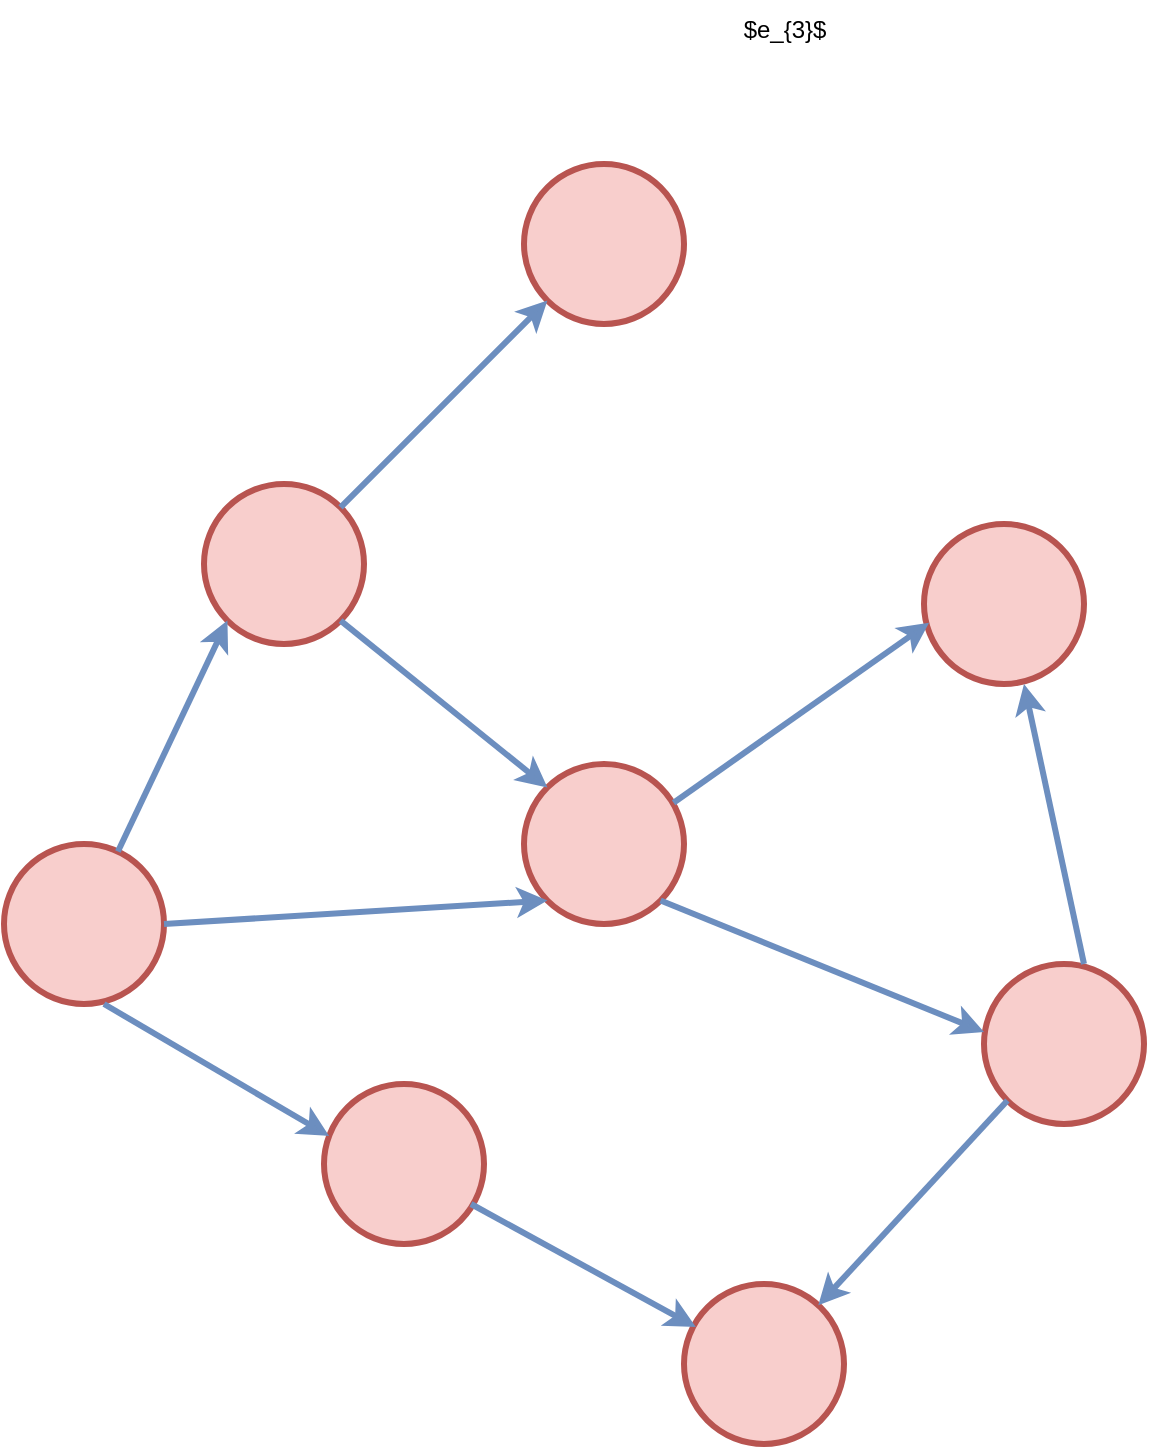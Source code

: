 <mxfile version="22.1.3" type="github">
  <diagram name="第 1 页" id="rlkv4i2bafHVCDTdPs53">
    <mxGraphModel dx="1687" dy="936" grid="1" gridSize="10" guides="1" tooltips="1" connect="1" arrows="1" fold="1" page="1" pageScale="1" pageWidth="3300" pageHeight="4681" math="0" shadow="0">
      <root>
        <mxCell id="0" />
        <mxCell id="1" parent="0" />
        <mxCell id="vORETzdW6v6Aht2w0zbS-1" value="" style="ellipse;whiteSpace=wrap;html=1;aspect=fixed;strokeWidth=3;fillColor=#f8cecc;strokeColor=#b85450;" vertex="1" parent="1">
          <mxGeometry x="280" y="800" width="80" height="80" as="geometry" />
        </mxCell>
        <mxCell id="vORETzdW6v6Aht2w0zbS-2" value="" style="ellipse;whiteSpace=wrap;html=1;aspect=fixed;strokeWidth=3;fillColor=#f8cecc;strokeColor=#b85450;" vertex="1" parent="1">
          <mxGeometry x="380" y="620" width="80" height="80" as="geometry" />
        </mxCell>
        <mxCell id="vORETzdW6v6Aht2w0zbS-3" value="" style="ellipse;whiteSpace=wrap;html=1;aspect=fixed;strokeWidth=3;fillColor=#f8cecc;strokeColor=#b85450;" vertex="1" parent="1">
          <mxGeometry x="540" y="460" width="80" height="80" as="geometry" />
        </mxCell>
        <mxCell id="vORETzdW6v6Aht2w0zbS-4" value="" style="ellipse;whiteSpace=wrap;html=1;aspect=fixed;strokeWidth=3;fillColor=#f8cecc;strokeColor=#b85450;" vertex="1" parent="1">
          <mxGeometry x="540" y="760" width="80" height="80" as="geometry" />
        </mxCell>
        <mxCell id="vORETzdW6v6Aht2w0zbS-5" value="" style="ellipse;whiteSpace=wrap;html=1;aspect=fixed;strokeWidth=3;fillColor=#f8cecc;strokeColor=#b85450;" vertex="1" parent="1">
          <mxGeometry x="740" y="640" width="80" height="80" as="geometry" />
        </mxCell>
        <mxCell id="vORETzdW6v6Aht2w0zbS-6" value="" style="ellipse;whiteSpace=wrap;html=1;aspect=fixed;strokeWidth=3;fillColor=#f8cecc;strokeColor=#b85450;" vertex="1" parent="1">
          <mxGeometry x="770" y="860" width="80" height="80" as="geometry" />
        </mxCell>
        <mxCell id="vORETzdW6v6Aht2w0zbS-7" value="" style="ellipse;whiteSpace=wrap;html=1;aspect=fixed;strokeWidth=3;fillColor=#f8cecc;strokeColor=#b85450;" vertex="1" parent="1">
          <mxGeometry x="440" y="920" width="80" height="80" as="geometry" />
        </mxCell>
        <mxCell id="vORETzdW6v6Aht2w0zbS-8" value="" style="ellipse;whiteSpace=wrap;html=1;aspect=fixed;strokeWidth=3;fillColor=#f8cecc;strokeColor=#b85450;" vertex="1" parent="1">
          <mxGeometry x="620" y="1020" width="80" height="80" as="geometry" />
        </mxCell>
        <mxCell id="vORETzdW6v6Aht2w0zbS-10" value="" style="endArrow=classic;html=1;rounded=0;entryX=0;entryY=1;entryDx=0;entryDy=0;exitX=0.712;exitY=0.047;exitDx=0;exitDy=0;exitPerimeter=0;strokeWidth=3;fillColor=#dae8fc;strokeColor=#6c8ebf;" edge="1" parent="1" source="vORETzdW6v6Aht2w0zbS-1" target="vORETzdW6v6Aht2w0zbS-2">
          <mxGeometry width="50" height="50" relative="1" as="geometry">
            <mxPoint x="340" y="800" as="sourcePoint" />
            <mxPoint x="370" y="750" as="targetPoint" />
          </mxGeometry>
        </mxCell>
        <mxCell id="vORETzdW6v6Aht2w0zbS-11" value="" style="endArrow=classic;html=1;rounded=0;entryX=0;entryY=1;entryDx=0;entryDy=0;exitX=1;exitY=0;exitDx=0;exitDy=0;strokeWidth=3;fillColor=#dae8fc;strokeColor=#6c8ebf;" edge="1" parent="1" source="vORETzdW6v6Aht2w0zbS-2" target="vORETzdW6v6Aht2w0zbS-3">
          <mxGeometry width="50" height="50" relative="1" as="geometry">
            <mxPoint x="460" y="610" as="sourcePoint" />
            <mxPoint x="500" y="570" as="targetPoint" />
          </mxGeometry>
        </mxCell>
        <mxCell id="vORETzdW6v6Aht2w0zbS-12" value="" style="endArrow=classic;html=1;rounded=0;entryX=0;entryY=0;entryDx=0;entryDy=0;exitX=1;exitY=1;exitDx=0;exitDy=0;strokeWidth=3;fillColor=#dae8fc;strokeColor=#6c8ebf;" edge="1" parent="1" source="vORETzdW6v6Aht2w0zbS-2" target="vORETzdW6v6Aht2w0zbS-4">
          <mxGeometry width="50" height="50" relative="1" as="geometry">
            <mxPoint x="450" y="690" as="sourcePoint" />
            <mxPoint x="500" y="640" as="targetPoint" />
          </mxGeometry>
        </mxCell>
        <mxCell id="vORETzdW6v6Aht2w0zbS-13" value="" style="endArrow=classic;html=1;rounded=0;entryX=0;entryY=1;entryDx=0;entryDy=0;strokeWidth=3;fillColor=#dae8fc;strokeColor=#6c8ebf;" edge="1" parent="1" target="vORETzdW6v6Aht2w0zbS-4">
          <mxGeometry width="50" height="50" relative="1" as="geometry">
            <mxPoint x="360" y="840" as="sourcePoint" />
            <mxPoint x="410" y="790" as="targetPoint" />
          </mxGeometry>
        </mxCell>
        <mxCell id="vORETzdW6v6Aht2w0zbS-14" value="" style="endArrow=classic;html=1;rounded=0;entryX=0.032;entryY=0.325;entryDx=0;entryDy=0;entryPerimeter=0;strokeWidth=3;fillColor=#dae8fc;strokeColor=#6c8ebf;" edge="1" parent="1" target="vORETzdW6v6Aht2w0zbS-7">
          <mxGeometry width="50" height="50" relative="1" as="geometry">
            <mxPoint x="330" y="880" as="sourcePoint" />
            <mxPoint x="380" y="830" as="targetPoint" />
          </mxGeometry>
        </mxCell>
        <mxCell id="vORETzdW6v6Aht2w0zbS-15" value="" style="endArrow=classic;html=1;rounded=0;entryX=0.074;entryY=0.269;entryDx=0;entryDy=0;entryPerimeter=0;strokeWidth=3;fillColor=#dae8fc;strokeColor=#6c8ebf;" edge="1" parent="1" target="vORETzdW6v6Aht2w0zbS-8">
          <mxGeometry width="50" height="50" relative="1" as="geometry">
            <mxPoint x="513.5" y="980" as="sourcePoint" />
            <mxPoint x="620" y="1040" as="targetPoint" />
          </mxGeometry>
        </mxCell>
        <mxCell id="vORETzdW6v6Aht2w0zbS-17" value="" style="endArrow=classic;html=1;rounded=0;exitX=0;exitY=1;exitDx=0;exitDy=0;strokeWidth=3;fillColor=#dae8fc;strokeColor=#6c8ebf;" edge="1" parent="1" source="vORETzdW6v6Aht2w0zbS-6" target="vORETzdW6v6Aht2w0zbS-8">
          <mxGeometry width="50" height="50" relative="1" as="geometry">
            <mxPoint x="790" y="940" as="sourcePoint" />
            <mxPoint x="840" y="890" as="targetPoint" />
          </mxGeometry>
        </mxCell>
        <mxCell id="vORETzdW6v6Aht2w0zbS-18" value="" style="endArrow=classic;html=1;rounded=0;entryX=0.032;entryY=0.617;entryDx=0;entryDy=0;entryPerimeter=0;exitX=0.935;exitY=0.242;exitDx=0;exitDy=0;exitPerimeter=0;strokeWidth=3;fillColor=#dae8fc;strokeColor=#6c8ebf;" edge="1" parent="1" source="vORETzdW6v6Aht2w0zbS-4" target="vORETzdW6v6Aht2w0zbS-5">
          <mxGeometry width="50" height="50" relative="1" as="geometry">
            <mxPoint x="610" y="780" as="sourcePoint" />
            <mxPoint x="660" y="730" as="targetPoint" />
          </mxGeometry>
        </mxCell>
        <mxCell id="vORETzdW6v6Aht2w0zbS-19" value="" style="endArrow=classic;html=1;rounded=0;exitX=0.935;exitY=0.242;exitDx=0;exitDy=0;exitPerimeter=0;strokeWidth=3;fillColor=#dae8fc;strokeColor=#6c8ebf;" edge="1" parent="1">
          <mxGeometry width="50" height="50" relative="1" as="geometry">
            <mxPoint x="820" y="860" as="sourcePoint" />
            <mxPoint x="790" y="720" as="targetPoint" />
          </mxGeometry>
        </mxCell>
        <mxCell id="vORETzdW6v6Aht2w0zbS-20" value="" style="endArrow=classic;html=1;rounded=0;exitX=1;exitY=1;exitDx=0;exitDy=0;strokeWidth=3;fillColor=#dae8fc;strokeColor=#6c8ebf;" edge="1" parent="1" source="vORETzdW6v6Aht2w0zbS-4">
          <mxGeometry width="50" height="50" relative="1" as="geometry">
            <mxPoint x="620" y="830" as="sourcePoint" />
            <mxPoint x="770" y="894" as="targetPoint" />
          </mxGeometry>
        </mxCell>
        <mxCell id="vORETzdW6v6Aht2w0zbS-25" value="$e_{3}$" style="text;html=1;align=center;verticalAlign=middle;resizable=0;points=[];autosize=1;strokeColor=none;fillColor=none;" vertex="1" parent="1">
          <mxGeometry x="640" y="378" width="60" height="30" as="geometry" />
        </mxCell>
      </root>
    </mxGraphModel>
  </diagram>
</mxfile>
